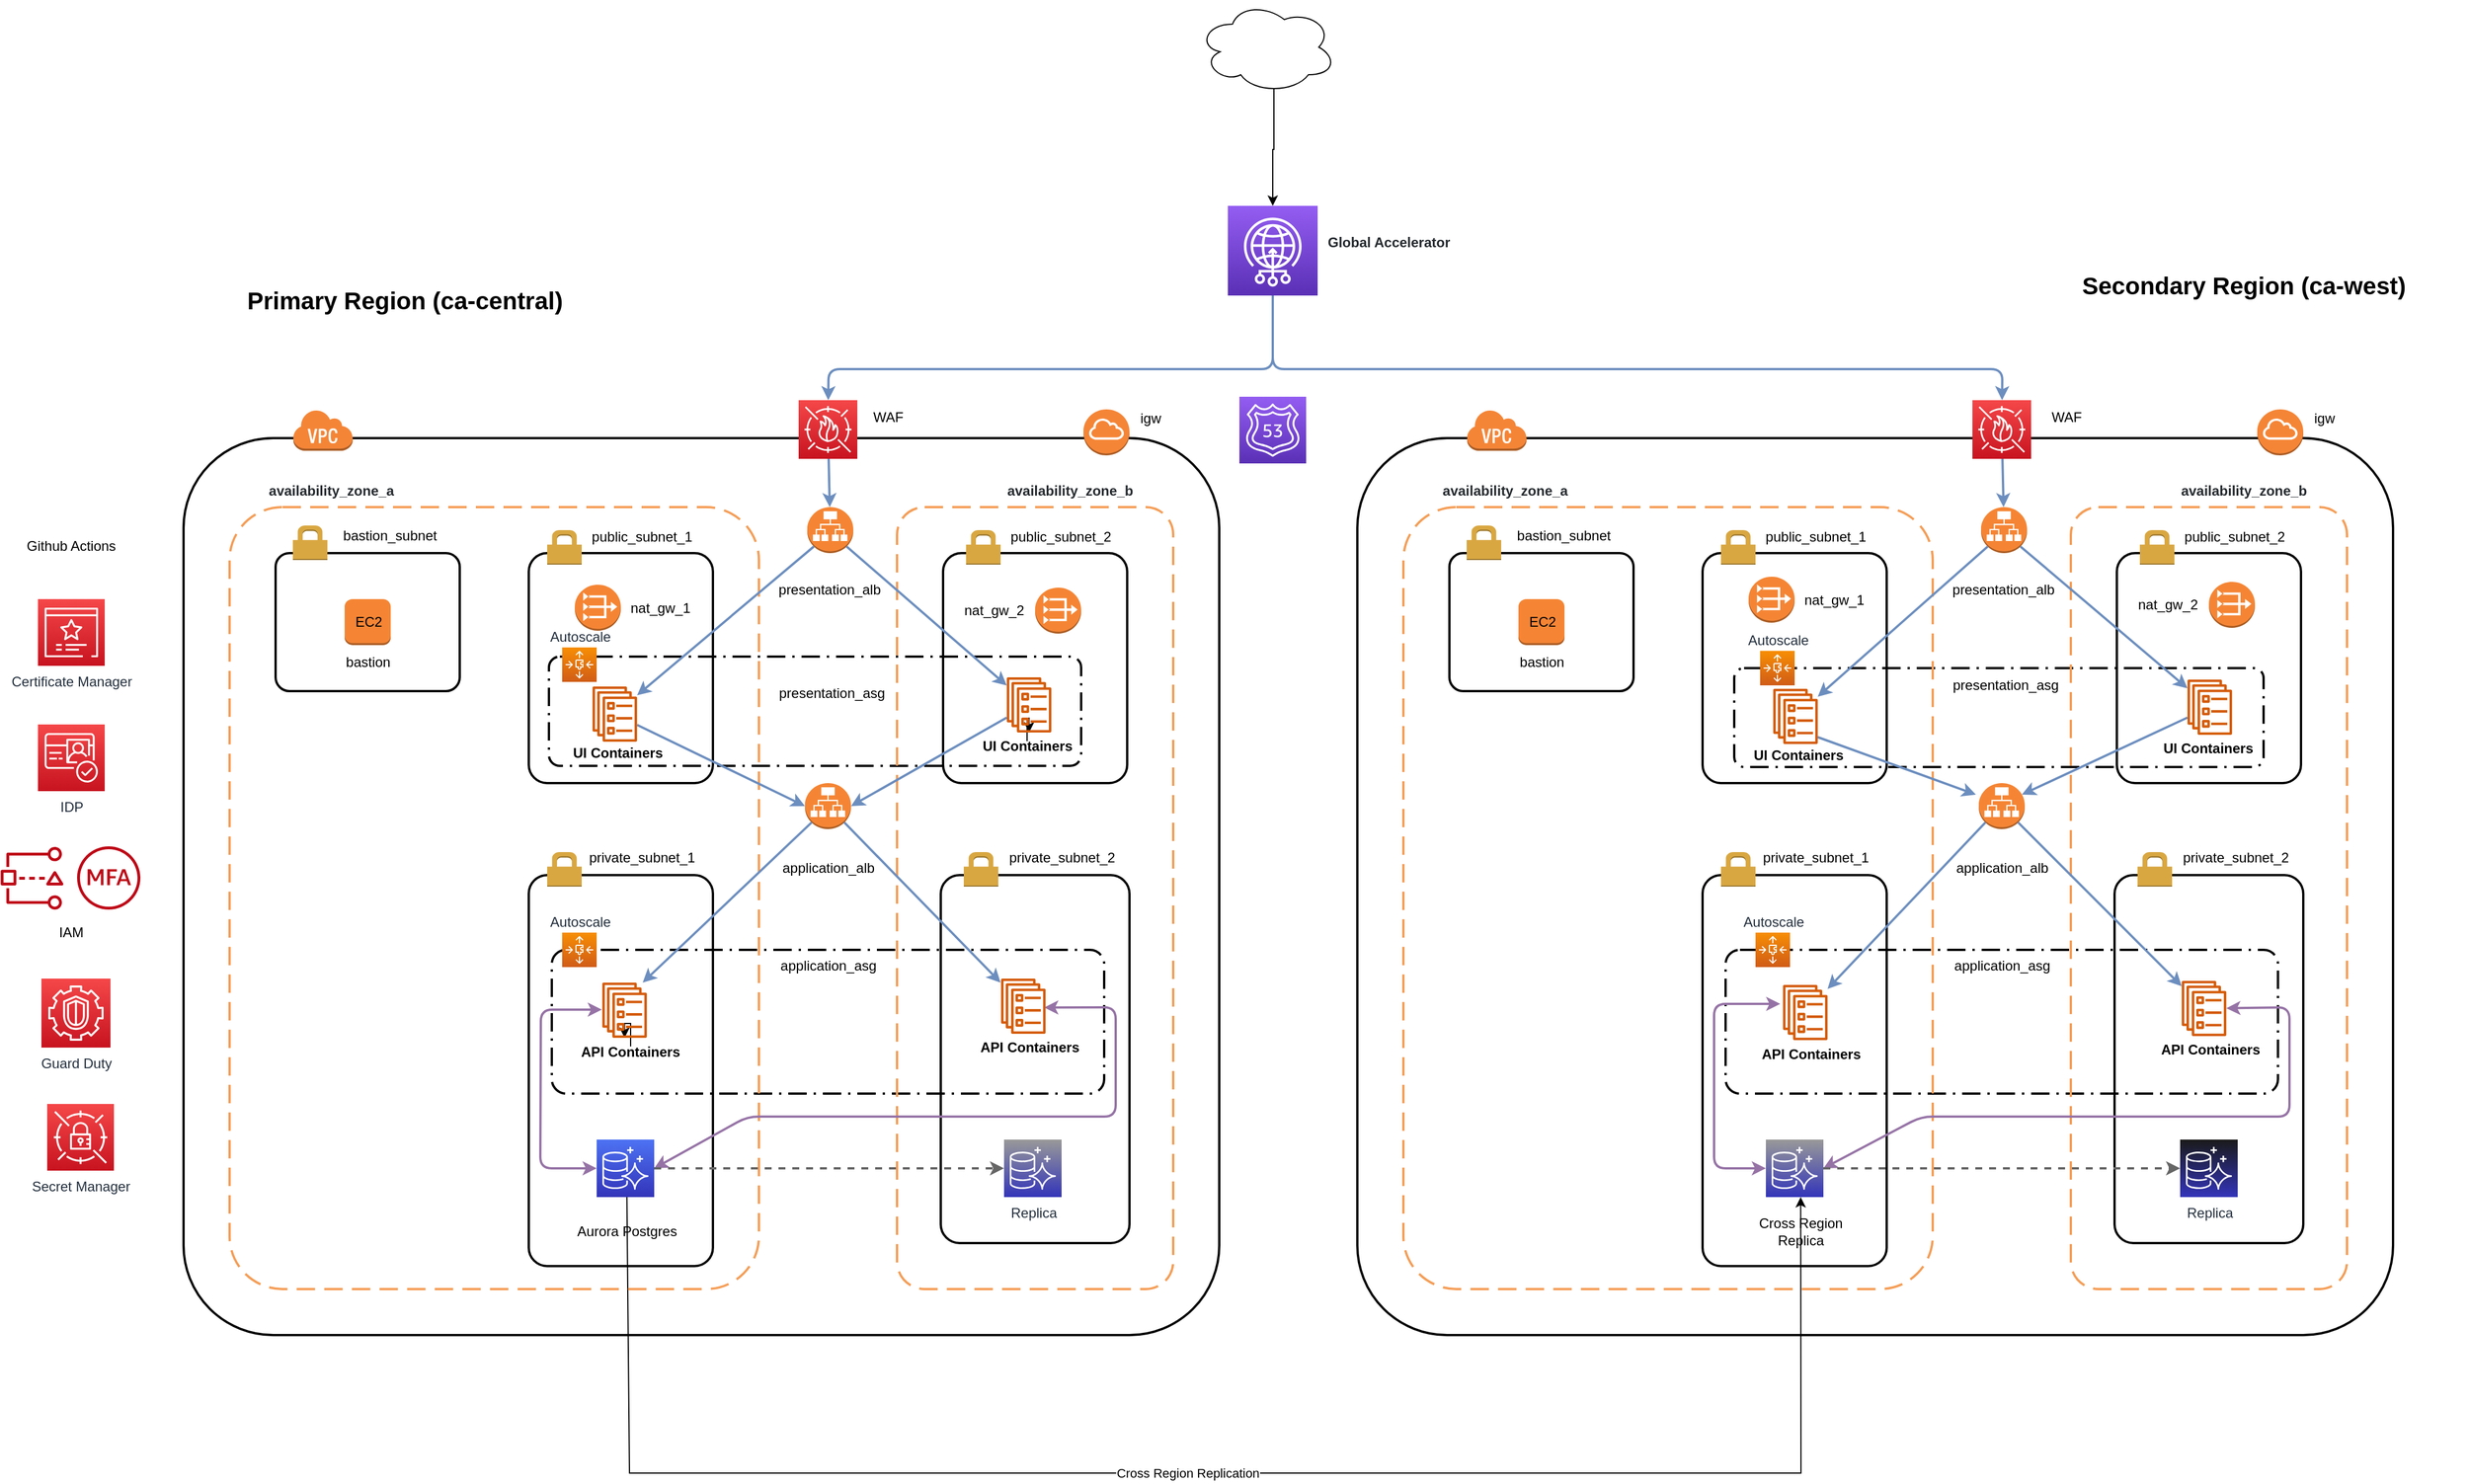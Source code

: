<mxfile version="21.4.0" type="github">
  <diagram name="Page-1" id="gf-BKuZjwV0Vpxad8Ld4">
    <mxGraphModel dx="1290" dy="1491" grid="1" gridSize="10" guides="1" tooltips="1" connect="1" arrows="1" fold="1" page="1" pageScale="1" pageWidth="1169" pageHeight="827" math="0" shadow="0">
      <root>
        <mxCell id="0" />
        <mxCell id="1" parent="0" />
        <mxCell id="UGLuprviDHtJ66Gd5Cty-15" value="" style="rounded=1;arcSize=10;dashed=0;fillColor=default;gradientColor=none;strokeWidth=2;allowArrows=1;" parent="1" vertex="1">
          <mxGeometry x="1970.5" y="720" width="164" height="320" as="geometry" />
        </mxCell>
        <mxCell id="UGLuprviDHtJ66Gd5Cty-1" value="" style="rounded=1;arcSize=10;dashed=0;fillColor=none;gradientColor=none;strokeWidth=2;" parent="1" vertex="1">
          <mxGeometry x="1312.5" y="340" width="900" height="780" as="geometry" />
        </mxCell>
        <mxCell id="UGLuprviDHtJ66Gd5Cty-2" value="" style="rounded=1;arcSize=10;dashed=1;fillColor=none;gradientColor=none;dashPattern=8 3 1 3;strokeWidth=2;" parent="1" vertex="1">
          <mxGeometry x="1632.5" y="785" width="480" height="125" as="geometry" />
        </mxCell>
        <mxCell id="UGLuprviDHtJ66Gd5Cty-61" value="" style="endArrow=classic;html=1;rounded=0;exitX=0.5;exitY=1;exitDx=0;exitDy=0;entryX=0.5;entryY=1;entryDx=0;entryDy=0;entryPerimeter=0;exitPerimeter=0;" parent="1" edge="1">
          <mxGeometry width="50" height="50" relative="1" as="geometry">
            <mxPoint x="677.75" y="1000" as="sourcePoint" />
            <mxPoint x="1697.75" y="1000" as="targetPoint" />
            <Array as="points">
              <mxPoint x="680" y="1240" />
              <mxPoint x="1698" y="1240" />
            </Array>
          </mxGeometry>
        </mxCell>
        <mxCell id="UGLuprviDHtJ66Gd5Cty-63" value="Cross Region Replication" style="edgeLabel;html=1;align=center;verticalAlign=middle;resizable=0;points=[];" parent="UGLuprviDHtJ66Gd5Cty-61" vertex="1" connectable="0">
          <mxGeometry x="-0.032" relative="1" as="geometry">
            <mxPoint as="offset" />
          </mxGeometry>
        </mxCell>
        <mxCell id="ibBu3tWBld4mr-qCmF8P-2" value="" style="rounded=1;arcSize=10;dashed=0;fillColor=none;gradientColor=none;strokeWidth=2;" parent="1" vertex="1">
          <mxGeometry x="292.5" y="340" width="900" height="780" as="geometry" />
        </mxCell>
        <mxCell id="ibBu3tWBld4mr-qCmF8P-3" value="" style="rounded=1;arcSize=10;dashed=1;fillColor=none;gradientColor=none;dashPattern=8 3 1 3;strokeWidth=2;" parent="1" vertex="1">
          <mxGeometry x="612.5" y="785" width="480" height="125" as="geometry" />
        </mxCell>
        <mxCell id="ibBu3tWBld4mr-qCmF8P-4" value="" style="rounded=1;arcSize=10;dashed=1;fillColor=none;gradientColor=none;dashPattern=8 3 1 3;strokeWidth=2;" parent="1" vertex="1">
          <mxGeometry x="610" y="530" width="462.5" height="95" as="geometry" />
        </mxCell>
        <mxCell id="ibBu3tWBld4mr-qCmF8P-5" value="" style="rounded=1;arcSize=10;dashed=1;strokeColor=#F59D56;fillColor=none;gradientColor=none;dashPattern=8 4;strokeWidth=2;" parent="1" vertex="1">
          <mxGeometry x="332.5" y="400" width="460" height="680" as="geometry" />
        </mxCell>
        <mxCell id="ibBu3tWBld4mr-qCmF8P-6" value="" style="rounded=1;arcSize=10;dashed=0;fillColor=none;gradientColor=none;strokeWidth=2;" parent="1" vertex="1">
          <mxGeometry x="592.5" y="440" width="160" height="200" as="geometry" />
        </mxCell>
        <mxCell id="ibBu3tWBld4mr-qCmF8P-7" value="" style="outlineConnect=0;dashed=0;verticalLabelPosition=bottom;verticalAlign=top;align=center;html=1;shape=mxgraph.aws3.internet_gateway;fillColor=#F58536;gradientColor=none;" parent="1" vertex="1">
          <mxGeometry x="1074.5" y="315" width="40" height="40" as="geometry" />
        </mxCell>
        <mxCell id="ibBu3tWBld4mr-qCmF8P-8" value="" style="outlineConnect=0;dashed=0;verticalLabelPosition=bottom;verticalAlign=top;align=center;html=1;shape=mxgraph.aws3.vpc_nat_gateway;fillColor=#F58534;gradientColor=none;" parent="1" vertex="1">
          <mxGeometry x="632.5" y="467.5" width="40" height="40" as="geometry" />
        </mxCell>
        <mxCell id="ibBu3tWBld4mr-qCmF8P-9" value="" style="dashed=0;html=1;shape=mxgraph.aws3.virtual_private_cloud;fillColor=#F58536;gradientColor=none;dashed=0;" parent="1" vertex="1">
          <mxGeometry x="387.5" y="315" width="52" height="36" as="geometry" />
        </mxCell>
        <mxCell id="ibBu3tWBld4mr-qCmF8P-10" value="" style="rounded=1;arcSize=10;dashed=1;strokeColor=#F59D56;fillColor=none;gradientColor=none;dashPattern=8 4;strokeWidth=2;" parent="1" vertex="1">
          <mxGeometry x="912.5" y="400" width="240" height="680" as="geometry" />
        </mxCell>
        <mxCell id="ibBu3tWBld4mr-qCmF8P-11" value="" style="dashed=0;html=1;shape=mxgraph.aws3.permissions;fillColor=#D9A741;gradientColor=none;dashed=0;" parent="1" vertex="1">
          <mxGeometry x="608.5" y="420" width="30" height="30" as="geometry" />
        </mxCell>
        <mxCell id="ibBu3tWBld4mr-qCmF8P-12" value="" style="rounded=1;arcSize=10;dashed=0;fillColor=none;gradientColor=none;strokeWidth=2;" parent="1" vertex="1">
          <mxGeometry x="952.5" y="440" width="160" height="200" as="geometry" />
        </mxCell>
        <mxCell id="ibBu3tWBld4mr-qCmF8P-13" value="" style="dashed=0;html=1;shape=mxgraph.aws3.permissions;fillColor=#D9A741;gradientColor=none;dashed=0;" parent="1" vertex="1">
          <mxGeometry x="972.5" y="420" width="30" height="30" as="geometry" />
        </mxCell>
        <mxCell id="ibBu3tWBld4mr-qCmF8P-14" value="" style="rounded=1;arcSize=10;dashed=0;fillColor=none;gradientColor=none;strokeWidth=2;" parent="1" vertex="1">
          <mxGeometry x="592.5" y="720" width="160" height="340" as="geometry" />
        </mxCell>
        <mxCell id="ibBu3tWBld4mr-qCmF8P-15" value="" style="dashed=0;html=1;shape=mxgraph.aws3.permissions;fillColor=#D9A741;gradientColor=none;dashed=0;" parent="1" vertex="1">
          <mxGeometry x="608.5" y="700" width="30" height="30" as="geometry" />
        </mxCell>
        <mxCell id="ibBu3tWBld4mr-qCmF8P-16" value="" style="rounded=1;arcSize=10;dashed=0;fillColor=none;gradientColor=none;strokeWidth=2;" parent="1" vertex="1">
          <mxGeometry x="950.5" y="720" width="164" height="320" as="geometry" />
        </mxCell>
        <mxCell id="ibBu3tWBld4mr-qCmF8P-17" value="" style="dashed=0;html=1;shape=mxgraph.aws3.permissions;fillColor=#D9A741;gradientColor=none;dashed=0;" parent="1" vertex="1">
          <mxGeometry x="970.5" y="700" width="30" height="30" as="geometry" />
        </mxCell>
        <mxCell id="ibBu3tWBld4mr-qCmF8P-18" value="" style="outlineConnect=0;dashed=0;verticalLabelPosition=bottom;verticalAlign=top;align=center;html=1;shape=mxgraph.aws3.vpc_nat_gateway;fillColor=#F58534;gradientColor=none;" parent="1" vertex="1">
          <mxGeometry x="1032.5" y="470" width="40" height="40" as="geometry" />
        </mxCell>
        <mxCell id="ibBu3tWBld4mr-qCmF8P-21" value="" style="outlineConnect=0;dashed=0;verticalLabelPosition=bottom;verticalAlign=top;align=center;html=1;shape=mxgraph.aws3.application_load_balancer;fillColor=#F58534;gradientColor=none;" parent="1" vertex="1">
          <mxGeometry x="834.5" y="400" width="40" height="40" as="geometry" />
        </mxCell>
        <mxCell id="ibBu3tWBld4mr-qCmF8P-22" value="" style="outlineConnect=0;dashed=0;verticalLabelPosition=bottom;verticalAlign=top;align=center;html=1;shape=mxgraph.aws3.application_load_balancer;fillColor=#F58534;gradientColor=none;" parent="1" vertex="1">
          <mxGeometry x="832.5" y="640" width="40" height="40" as="geometry" />
        </mxCell>
        <mxCell id="ibBu3tWBld4mr-qCmF8P-23" value="" style="endArrow=classic;html=1;exitX=0.145;exitY=0.855;exitDx=0;exitDy=0;exitPerimeter=0;strokeWidth=2;fillColor=#dae8fc;strokeColor=#6c8ebf;" parent="1" source="ibBu3tWBld4mr-qCmF8P-21" edge="1" target="CmySC4CDVAbdQlzhq19Z-24">
          <mxGeometry width="50" height="50" relative="1" as="geometry">
            <mxPoint x="832.5" y="500" as="sourcePoint" />
            <mxPoint x="696.5" y="561" as="targetPoint" />
          </mxGeometry>
        </mxCell>
        <mxCell id="ibBu3tWBld4mr-qCmF8P-24" value="" style="endArrow=classic;html=1;exitX=0.855;exitY=0.855;exitDx=0;exitDy=0;exitPerimeter=0;strokeWidth=2;fillColor=#dae8fc;strokeColor=#6c8ebf;" parent="1" source="ibBu3tWBld4mr-qCmF8P-21" edge="1" target="CmySC4CDVAbdQlzhq19Z-26">
          <mxGeometry width="50" height="50" relative="1" as="geometry">
            <mxPoint x="822.5" y="530" as="sourcePoint" />
            <mxPoint x="1012.5" y="560" as="targetPoint" />
          </mxGeometry>
        </mxCell>
        <mxCell id="ibBu3tWBld4mr-qCmF8P-25" value="" style="endArrow=classic;html=1;exitX=0.145;exitY=0.855;exitDx=0;exitDy=0;exitPerimeter=0;entryX=1;entryY=0;entryDx=0;entryDy=0;strokeWidth=2;fillColor=#dae8fc;strokeColor=#6c8ebf;entryPerimeter=0;" parent="1" source="ibBu3tWBld4mr-qCmF8P-22" edge="1">
          <mxGeometry width="50" height="50" relative="1" as="geometry">
            <mxPoint x="522.5" y="1110" as="sourcePoint" />
            <mxPoint x="691.5" y="813.5" as="targetPoint" />
          </mxGeometry>
        </mxCell>
        <mxCell id="ibBu3tWBld4mr-qCmF8P-26" value="" style="endArrow=classic;html=1;exitX=0.855;exitY=0.855;exitDx=0;exitDy=0;exitPerimeter=0;entryX=0;entryY=0;entryDx=0;entryDy=0;entryPerimeter=0;strokeWidth=2;fillColor=#dae8fc;strokeColor=#6c8ebf;" parent="1" source="ibBu3tWBld4mr-qCmF8P-22" edge="1">
          <mxGeometry width="50" height="50" relative="1" as="geometry">
            <mxPoint x="822.5" y="760" as="sourcePoint" />
            <mxPoint x="1002.5" y="813.5" as="targetPoint" />
          </mxGeometry>
        </mxCell>
        <mxCell id="ibBu3tWBld4mr-qCmF8P-27" value="" style="endArrow=classic;html=1;strokeWidth=2;fillColor=#dae8fc;strokeColor=#6c8ebf;" parent="1" source="NAflZjk8BzPBNZpsXSza-2" target="ibBu3tWBld4mr-qCmF8P-21" edge="1">
          <mxGeometry width="50" height="50" relative="1" as="geometry">
            <mxPoint x="854.5" y="310" as="sourcePoint" />
            <mxPoint x="572.5" y="1060" as="targetPoint" />
          </mxGeometry>
        </mxCell>
        <mxCell id="A2ULi18Q9b9GqN2XgIJL-15" style="edgeStyle=orthogonalEdgeStyle;rounded=0;orthogonalLoop=1;jettySize=auto;html=1;exitX=0.55;exitY=0.95;exitDx=0;exitDy=0;exitPerimeter=0;entryX=0.5;entryY=0;entryDx=0;entryDy=0;entryPerimeter=0;" parent="1" source="ibBu3tWBld4mr-qCmF8P-28" target="A2ULi18Q9b9GqN2XgIJL-12" edge="1">
          <mxGeometry relative="1" as="geometry" />
        </mxCell>
        <mxCell id="ibBu3tWBld4mr-qCmF8P-28" value="" style="ellipse;shape=cloud;whiteSpace=wrap;html=1;" parent="1" vertex="1">
          <mxGeometry x="1174" y="-40" width="120" height="80" as="geometry" />
        </mxCell>
        <mxCell id="ibBu3tWBld4mr-qCmF8P-29" value="" style="endArrow=classic;html=1;strokeWidth=2;entryX=0;entryY=0.5;entryDx=0;entryDy=0;entryPerimeter=0;fillColor=#dae8fc;strokeColor=#6c8ebf;" parent="1" target="ibBu3tWBld4mr-qCmF8P-22" edge="1" source="CmySC4CDVAbdQlzhq19Z-24">
          <mxGeometry width="50" height="50" relative="1" as="geometry">
            <mxPoint x="692.5" y="600" as="sourcePoint" />
            <mxPoint x="692.5" y="650" as="targetPoint" />
          </mxGeometry>
        </mxCell>
        <mxCell id="ibBu3tWBld4mr-qCmF8P-30" value="" style="endArrow=classic;html=1;strokeWidth=2;entryX=1;entryY=0.5;entryDx=0;entryDy=0;entryPerimeter=0;fillColor=#dae8fc;strokeColor=#6c8ebf;" parent="1" target="ibBu3tWBld4mr-qCmF8P-22" edge="1" source="CmySC4CDVAbdQlzhq19Z-26">
          <mxGeometry width="50" height="50" relative="1" as="geometry">
            <mxPoint x="1012.5" y="600" as="sourcePoint" />
            <mxPoint x="1002.5" y="650" as="targetPoint" />
          </mxGeometry>
        </mxCell>
        <mxCell id="ibBu3tWBld4mr-qCmF8P-31" value="" style="endArrow=classic;startArrow=classic;html=1;strokeWidth=2;fillColor=#e1d5e7;strokeColor=#9673a6;entryX=-0.01;entryY=0.49;entryDx=0;entryDy=0;entryPerimeter=0;exitX=0;exitY=0.5;exitDx=0;exitDy=0;exitPerimeter=0;" parent="1" source="A2ULi18Q9b9GqN2XgIJL-1" target="CmySC4CDVAbdQlzhq19Z-18" edge="1">
          <mxGeometry width="50" height="50" relative="1" as="geometry">
            <mxPoint x="656" y="975.249" as="sourcePoint" />
            <mxPoint x="653.5" y="831.5" as="targetPoint" />
            <Array as="points">
              <mxPoint x="602.5" y="975" />
              <mxPoint x="603" y="837" />
            </Array>
          </mxGeometry>
        </mxCell>
        <mxCell id="ibBu3tWBld4mr-qCmF8P-32" value="" style="endArrow=classic;startArrow=classic;html=1;strokeWidth=2;fillColor=#e1d5e7;strokeColor=#9673a6;exitX=1;exitY=0.5;exitDx=0;exitDy=0;exitPerimeter=0;entryX=0.997;entryY=0.601;entryDx=0;entryDy=0;entryPerimeter=0;" parent="1" edge="1" source="A2ULi18Q9b9GqN2XgIJL-1">
          <mxGeometry width="50" height="50" relative="1" as="geometry">
            <mxPoint x="728.5" y="960.22" as="sourcePoint" />
            <mxPoint x="1040.386" y="835.136" as="targetPoint" />
            <Array as="points">
              <mxPoint x="782.5" y="930" />
              <mxPoint x="1102.5" y="930" />
              <mxPoint x="1102.5" y="835" />
            </Array>
          </mxGeometry>
        </mxCell>
        <mxCell id="ibBu3tWBld4mr-qCmF8P-33" value="" style="endArrow=classic;startArrow=none;html=1;strokeWidth=2;dashed=1;fillColor=#f5f5f5;strokeColor=#666666;entryX=0;entryY=0.5;entryDx=0;entryDy=0;entryPerimeter=0;endFill=1;startFill=0;exitX=1;exitY=0.5;exitDx=0;exitDy=0;exitPerimeter=0;" parent="1" source="A2ULi18Q9b9GqN2XgIJL-1" target="A2ULi18Q9b9GqN2XgIJL-3" edge="1">
          <mxGeometry width="50" height="50" relative="1" as="geometry">
            <mxPoint x="699.5" y="975.35" as="sourcePoint" />
            <mxPoint x="999" y="975.35" as="targetPoint" />
          </mxGeometry>
        </mxCell>
        <mxCell id="ibBu3tWBld4mr-qCmF8P-34" value="public_subnet_1" style="text;html=1;strokeColor=none;fillColor=none;align=center;verticalAlign=middle;whiteSpace=wrap;rounded=0;" parent="1" vertex="1">
          <mxGeometry x="670.5" y="416" width="40" height="20" as="geometry" />
        </mxCell>
        <mxCell id="ibBu3tWBld4mr-qCmF8P-35" value="public_subnet_2" style="text;html=1;strokeColor=none;fillColor=none;align=center;verticalAlign=middle;whiteSpace=wrap;rounded=0;" parent="1" vertex="1">
          <mxGeometry x="1034.5" y="416" width="40" height="20" as="geometry" />
        </mxCell>
        <mxCell id="ibBu3tWBld4mr-qCmF8P-36" value="private_subnet_1" style="text;html=1;strokeColor=none;fillColor=none;align=center;verticalAlign=middle;whiteSpace=wrap;rounded=0;" parent="1" vertex="1">
          <mxGeometry x="670.5" y="695" width="40" height="20" as="geometry" />
        </mxCell>
        <mxCell id="ibBu3tWBld4mr-qCmF8P-37" value="private_subnet_2" style="text;html=1;strokeColor=none;fillColor=none;align=center;verticalAlign=middle;whiteSpace=wrap;rounded=0;" parent="1" vertex="1">
          <mxGeometry x="1035.5" y="695" width="40" height="20" as="geometry" />
        </mxCell>
        <mxCell id="ibBu3tWBld4mr-qCmF8P-38" value="" style="rounded=1;arcSize=10;dashed=0;fillColor=none;gradientColor=none;strokeWidth=2;" parent="1" vertex="1">
          <mxGeometry x="372.5" y="440" width="160" height="120" as="geometry" />
        </mxCell>
        <mxCell id="ibBu3tWBld4mr-qCmF8P-39" value="" style="dashed=0;html=1;shape=mxgraph.aws3.permissions;fillColor=#D9A741;gradientColor=none;dashed=0;" parent="1" vertex="1">
          <mxGeometry x="387.5" y="416" width="30" height="30" as="geometry" />
        </mxCell>
        <mxCell id="ibBu3tWBld4mr-qCmF8P-40" value="bastion_subnet" style="text;html=1;strokeColor=none;fillColor=none;align=center;verticalAlign=middle;whiteSpace=wrap;rounded=0;" parent="1" vertex="1">
          <mxGeometry x="451.5" y="415" width="40" height="20" as="geometry" />
        </mxCell>
        <mxCell id="ibBu3tWBld4mr-qCmF8P-41" value="EC2" style="outlineConnect=0;dashed=0;verticalLabelPosition=middle;verticalAlign=middle;align=center;html=1;shape=mxgraph.aws3.instance;fillColor=#F58534;gradientColor=none;labelPosition=center;" parent="1" vertex="1">
          <mxGeometry x="432.5" y="480" width="40" height="40" as="geometry" />
        </mxCell>
        <mxCell id="ibBu3tWBld4mr-qCmF8P-42" value="igw" style="text;html=1;strokeColor=none;fillColor=none;align=center;verticalAlign=middle;whiteSpace=wrap;rounded=0;" parent="1" vertex="1">
          <mxGeometry x="1112.5" y="313" width="40" height="20" as="geometry" />
        </mxCell>
        <mxCell id="ibBu3tWBld4mr-qCmF8P-43" value="nat_gw_1" style="text;html=1;strokeColor=none;fillColor=none;align=center;verticalAlign=middle;whiteSpace=wrap;rounded=0;" parent="1" vertex="1">
          <mxGeometry x="686.5" y="477.5" width="40" height="20" as="geometry" />
        </mxCell>
        <mxCell id="ibBu3tWBld4mr-qCmF8P-44" value="nat_gw_2" style="text;html=1;strokeColor=none;fillColor=none;align=center;verticalAlign=middle;whiteSpace=wrap;rounded=0;" parent="1" vertex="1">
          <mxGeometry x="976.5" y="480" width="40" height="20" as="geometry" />
        </mxCell>
        <mxCell id="ibBu3tWBld4mr-qCmF8P-45" value="presentation_asg" style="text;html=1;strokeColor=none;fillColor=none;align=center;verticalAlign=middle;whiteSpace=wrap;rounded=0;" parent="1" vertex="1">
          <mxGeometry x="835.5" y="552" width="40" height="20" as="geometry" />
        </mxCell>
        <mxCell id="ibBu3tWBld4mr-qCmF8P-46" value="application_asg" style="text;html=1;strokeColor=none;fillColor=none;align=center;verticalAlign=middle;whiteSpace=wrap;rounded=0;" parent="1" vertex="1">
          <mxGeometry x="832.5" y="789" width="40" height="20" as="geometry" />
        </mxCell>
        <mxCell id="ibBu3tWBld4mr-qCmF8P-47" value="presentation_alb" style="text;html=1;strokeColor=none;fillColor=none;align=center;verticalAlign=middle;whiteSpace=wrap;rounded=0;" parent="1" vertex="1">
          <mxGeometry x="833.5" y="462" width="40" height="20" as="geometry" />
        </mxCell>
        <mxCell id="ibBu3tWBld4mr-qCmF8P-48" value="application_alb" style="text;html=1;" parent="1" vertex="1">
          <mxGeometry x="810.5" y="700" width="110" height="30" as="geometry" />
        </mxCell>
        <mxCell id="ibBu3tWBld4mr-qCmF8P-49" value="&lt;span style=&quot;color: rgb(36 , 41 , 46) ; font-family: , &amp;quot;consolas&amp;quot; , &amp;quot;liberation mono&amp;quot; , &amp;quot;menlo&amp;quot; , monospace ; white-space: pre ; background-color: rgb(255 , 255 , 255)&quot;&gt;&lt;b&gt;availability_zone_a&lt;/b&gt;&lt;/span&gt;" style="text;html=1;strokeColor=none;fillColor=none;align=center;verticalAlign=middle;whiteSpace=wrap;rounded=0;" parent="1" vertex="1">
          <mxGeometry x="400.5" y="376" width="40" height="20" as="geometry" />
        </mxCell>
        <mxCell id="ibBu3tWBld4mr-qCmF8P-50" value="&lt;span style=&quot;color: rgb(36 , 41 , 46) ; font-family: , &amp;quot;consolas&amp;quot; , &amp;quot;liberation mono&amp;quot; , &amp;quot;menlo&amp;quot; , monospace ; white-space: pre ; background-color: rgb(255 , 255 , 255)&quot;&gt;&lt;b&gt;availability_zone_b&lt;/b&gt;&lt;/span&gt;" style="text;html=1;strokeColor=none;fillColor=none;align=center;verticalAlign=middle;whiteSpace=wrap;rounded=0;" parent="1" vertex="1">
          <mxGeometry x="1042.5" y="376" width="40" height="20" as="geometry" />
        </mxCell>
        <mxCell id="ibBu3tWBld4mr-qCmF8P-51" value="Aurora Postgres" style="text;html=1;strokeColor=none;fillColor=none;align=center;verticalAlign=middle;whiteSpace=wrap;rounded=0;" parent="1" vertex="1">
          <mxGeometry x="632.75" y="1020" width="90" height="20" as="geometry" />
        </mxCell>
        <mxCell id="CmySC4CDVAbdQlzhq19Z-20" value="" style="edgeStyle=orthogonalEdgeStyle;rounded=0;orthogonalLoop=1;jettySize=auto;html=1;" edge="1" parent="1" source="ibBu3tWBld4mr-qCmF8P-55" target="CmySC4CDVAbdQlzhq19Z-18">
          <mxGeometry relative="1" as="geometry" />
        </mxCell>
        <mxCell id="ibBu3tWBld4mr-qCmF8P-55" value="&lt;b&gt;API Containers&lt;/b&gt;" style="text;html=1;strokeColor=none;fillColor=none;align=center;verticalAlign=middle;whiteSpace=wrap;rounded=0;" parent="1" vertex="1">
          <mxGeometry x="636" y="869" width="90" height="9" as="geometry" />
        </mxCell>
        <mxCell id="ibBu3tWBld4mr-qCmF8P-59" value="Primary Region (ca-central)" style="text;html=1;strokeColor=none;fillColor=none;align=center;verticalAlign=middle;whiteSpace=wrap;rounded=0;fontStyle=1;fontSize=21;" parent="1" vertex="1">
          <mxGeometry x="290" y="210" width="390" height="20" as="geometry" />
        </mxCell>
        <mxCell id="ibBu3tWBld4mr-qCmF8P-65" value="bastion" style="text;html=1;strokeColor=none;fillColor=none;align=center;verticalAlign=middle;whiteSpace=wrap;rounded=0;fontSize=12;" parent="1" vertex="1">
          <mxGeometry x="432.5" y="525" width="40" height="20" as="geometry" />
        </mxCell>
        <mxCell id="ibBu3tWBld4mr-qCmF8P-79" value="" style="sketch=0;points=[[0,0,0],[0.25,0,0],[0.5,0,0],[0.75,0,0],[1,0,0],[0,1,0],[0.25,1,0],[0.5,1,0],[0.75,1,0],[1,1,0],[0,0.25,0],[0,0.5,0],[0,0.75,0],[1,0.25,0],[1,0.5,0],[1,0.75,0]];outlineConnect=0;fontColor=#232F3E;gradientColor=#945DF2;gradientDirection=north;fillColor=#5A30B5;strokeColor=#ffffff;dashed=0;verticalLabelPosition=bottom;verticalAlign=top;align=center;html=1;fontSize=12;fontStyle=0;aspect=fixed;shape=mxgraph.aws4.resourceIcon;resIcon=mxgraph.aws4.route_53;" parent="1" vertex="1">
          <mxGeometry x="1210" y="304" width="58" height="58" as="geometry" />
        </mxCell>
        <mxCell id="ibBu3tWBld4mr-qCmF8P-80" value="Certificate Manager" style="sketch=0;points=[[0,0,0],[0.25,0,0],[0.5,0,0],[0.75,0,0],[1,0,0],[0,1,0],[0.25,1,0],[0.5,1,0],[0.75,1,0],[1,1,0],[0,0.25,0],[0,0.5,0],[0,0.75,0],[1,0.25,0],[1,0.5,0],[1,0.75,0]];outlineConnect=0;fontColor=#232F3E;gradientColor=#F54749;gradientDirection=north;fillColor=#C7131F;strokeColor=#ffffff;dashed=0;verticalLabelPosition=bottom;verticalAlign=top;align=center;html=1;fontSize=12;fontStyle=0;aspect=fixed;shape=mxgraph.aws4.resourceIcon;resIcon=mxgraph.aws4.certificate_manager_3;" parent="1" vertex="1">
          <mxGeometry x="166" y="480" width="58" height="58" as="geometry" />
        </mxCell>
        <mxCell id="ibBu3tWBld4mr-qCmF8P-81" value="IDP" style="sketch=0;points=[[0,0,0],[0.25,0,0],[0.5,0,0],[0.75,0,0],[1,0,0],[0,1,0],[0.25,1,0],[0.5,1,0],[0.75,1,0],[1,1,0],[0,0.25,0],[0,0.5,0],[0,0.75,0],[1,0.25,0],[1,0.5,0],[1,0.75,0]];outlineConnect=0;fontColor=#232F3E;gradientColor=#F54749;gradientDirection=north;fillColor=#C7131F;strokeColor=#ffffff;dashed=0;verticalLabelPosition=bottom;verticalAlign=top;align=center;html=1;fontSize=12;fontStyle=0;aspect=fixed;shape=mxgraph.aws4.resourceIcon;resIcon=mxgraph.aws4.cognito;" parent="1" vertex="1">
          <mxGeometry x="166" y="589" width="58" height="58" as="geometry" />
        </mxCell>
        <mxCell id="NAflZjk8BzPBNZpsXSza-3" value="" style="endArrow=classic;html=1;strokeWidth=2;fillColor=#dae8fc;strokeColor=#6c8ebf;exitX=0.5;exitY=1;exitDx=0;exitDy=0;exitPerimeter=0;" parent="1" source="A2ULi18Q9b9GqN2XgIJL-12" target="NAflZjk8BzPBNZpsXSza-2" edge="1">
          <mxGeometry width="50" height="50" relative="1" as="geometry">
            <mxPoint x="854.5" y="310" as="sourcePoint" />
            <mxPoint x="855" y="400" as="targetPoint" />
            <Array as="points">
              <mxPoint x="1239" y="280" />
              <mxPoint x="853" y="280" />
            </Array>
          </mxGeometry>
        </mxCell>
        <mxCell id="NAflZjk8BzPBNZpsXSza-2" value="" style="sketch=0;points=[[0,0,0],[0.25,0,0],[0.5,0,0],[0.75,0,0],[1,0,0],[0,1,0],[0.25,1,0],[0.5,1,0],[0.75,1,0],[1,1,0],[0,0.25,0],[0,0.5,0],[0,0.75,0],[1,0.25,0],[1,0.5,0],[1,0.75,0]];outlineConnect=0;fontColor=#232F3E;gradientColor=#F54749;gradientDirection=north;fillColor=#C7131F;strokeColor=#ffffff;dashed=0;verticalLabelPosition=bottom;verticalAlign=top;align=center;html=1;fontSize=12;fontStyle=0;aspect=fixed;shape=mxgraph.aws4.resourceIcon;resIcon=mxgraph.aws4.waf;" parent="1" vertex="1">
          <mxGeometry x="827" y="307" width="51" height="51" as="geometry" />
        </mxCell>
        <mxCell id="NAflZjk8BzPBNZpsXSza-5" value="Github Actions" style="shape=image;verticalLabelPosition=bottom;labelBackgroundColor=default;verticalAlign=top;aspect=fixed;imageAspect=0;image=https://seeklogo.com/images/G/github-actions-logo-031704BDC6-seeklogo.com.png;" parent="1" vertex="1">
          <mxGeometry x="170" y="370" width="50" height="50" as="geometry" />
        </mxCell>
        <mxCell id="UGLuprviDHtJ66Gd5Cty-3" value="" style="rounded=1;arcSize=10;dashed=1;fillColor=none;gradientColor=none;dashPattern=8 3 1 3;strokeWidth=2;pointerEvents=1;" parent="1" vertex="1">
          <mxGeometry x="1640" y="540" width="460" height="86" as="geometry" />
        </mxCell>
        <mxCell id="UGLuprviDHtJ66Gd5Cty-4" value="" style="rounded=1;arcSize=10;dashed=1;strokeColor=#F59D56;fillColor=none;gradientColor=none;dashPattern=8 4;strokeWidth=2;" parent="1" vertex="1">
          <mxGeometry x="1352.5" y="400" width="460" height="680" as="geometry" />
        </mxCell>
        <mxCell id="UGLuprviDHtJ66Gd5Cty-5" value="" style="rounded=1;arcSize=10;dashed=0;fillColor=none;gradientColor=none;strokeWidth=2;" parent="1" vertex="1">
          <mxGeometry x="1612.5" y="440" width="160" height="200" as="geometry" />
        </mxCell>
        <mxCell id="UGLuprviDHtJ66Gd5Cty-6" value="" style="outlineConnect=0;dashed=0;verticalLabelPosition=bottom;verticalAlign=top;align=center;html=1;shape=mxgraph.aws3.internet_gateway;fillColor=#F58536;gradientColor=none;" parent="1" vertex="1">
          <mxGeometry x="2094.5" y="315" width="40" height="40" as="geometry" />
        </mxCell>
        <mxCell id="UGLuprviDHtJ66Gd5Cty-7" value="" style="outlineConnect=0;dashed=0;verticalLabelPosition=bottom;verticalAlign=top;align=center;html=1;shape=mxgraph.aws3.vpc_nat_gateway;fillColor=#F58534;gradientColor=none;" parent="1" vertex="1">
          <mxGeometry x="1652.5" y="460.5" width="40" height="40" as="geometry" />
        </mxCell>
        <mxCell id="UGLuprviDHtJ66Gd5Cty-8" value="" style="dashed=0;html=1;shape=mxgraph.aws3.virtual_private_cloud;fillColor=#F58536;gradientColor=none;dashed=0;" parent="1" vertex="1">
          <mxGeometry x="1407.5" y="315" width="52" height="36" as="geometry" />
        </mxCell>
        <mxCell id="UGLuprviDHtJ66Gd5Cty-9" value="" style="rounded=1;arcSize=10;dashed=1;strokeColor=#F59D56;fillColor=none;gradientColor=none;dashPattern=8 4;strokeWidth=2;" parent="1" vertex="1">
          <mxGeometry x="1932.5" y="400" width="240" height="680" as="geometry" />
        </mxCell>
        <mxCell id="UGLuprviDHtJ66Gd5Cty-10" value="" style="dashed=0;html=1;shape=mxgraph.aws3.permissions;fillColor=#D9A741;gradientColor=none;dashed=0;" parent="1" vertex="1">
          <mxGeometry x="1628.5" y="420" width="30" height="30" as="geometry" />
        </mxCell>
        <mxCell id="UGLuprviDHtJ66Gd5Cty-11" value="" style="rounded=1;arcSize=10;dashed=0;fillColor=none;gradientColor=none;strokeWidth=2;" parent="1" vertex="1">
          <mxGeometry x="1972.5" y="440" width="160" height="200" as="geometry" />
        </mxCell>
        <mxCell id="UGLuprviDHtJ66Gd5Cty-12" value="" style="dashed=0;html=1;shape=mxgraph.aws3.permissions;fillColor=#D9A741;gradientColor=none;dashed=0;" parent="1" vertex="1">
          <mxGeometry x="1992.5" y="420" width="30" height="30" as="geometry" />
        </mxCell>
        <mxCell id="UGLuprviDHtJ66Gd5Cty-13" value="" style="rounded=1;arcSize=10;dashed=0;fillColor=none;gradientColor=none;strokeWidth=2;" parent="1" vertex="1">
          <mxGeometry x="1612.5" y="720" width="160" height="340" as="geometry" />
        </mxCell>
        <mxCell id="UGLuprviDHtJ66Gd5Cty-14" value="" style="dashed=0;html=1;shape=mxgraph.aws3.permissions;fillColor=#D9A741;gradientColor=none;dashed=0;" parent="1" vertex="1">
          <mxGeometry x="1628.5" y="700" width="30" height="30" as="geometry" />
        </mxCell>
        <mxCell id="UGLuprviDHtJ66Gd5Cty-16" value="" style="dashed=0;html=1;shape=mxgraph.aws3.permissions;fillColor=#D9A741;gradientColor=none;dashed=0;" parent="1" vertex="1">
          <mxGeometry x="1990.5" y="700" width="30" height="30" as="geometry" />
        </mxCell>
        <mxCell id="UGLuprviDHtJ66Gd5Cty-17" value="" style="outlineConnect=0;dashed=0;verticalLabelPosition=bottom;verticalAlign=top;align=center;html=1;shape=mxgraph.aws3.vpc_nat_gateway;fillColor=#F58534;gradientColor=none;" parent="1" vertex="1">
          <mxGeometry x="2052.5" y="465" width="40" height="40" as="geometry" />
        </mxCell>
        <mxCell id="UGLuprviDHtJ66Gd5Cty-18" value="" style="outlineConnect=0;dashed=0;verticalLabelPosition=bottom;verticalAlign=top;align=center;html=1;shape=mxgraph.aws3.application_load_balancer;fillColor=#F58534;gradientColor=none;" parent="1" vertex="1">
          <mxGeometry x="1854.5" y="400" width="40" height="40" as="geometry" />
        </mxCell>
        <mxCell id="UGLuprviDHtJ66Gd5Cty-19" value="" style="outlineConnect=0;dashed=0;verticalLabelPosition=bottom;verticalAlign=top;align=center;html=1;shape=mxgraph.aws3.application_load_balancer;fillColor=#F58534;gradientColor=none;" parent="1" vertex="1">
          <mxGeometry x="1852.5" y="640" width="40" height="40" as="geometry" />
        </mxCell>
        <mxCell id="UGLuprviDHtJ66Gd5Cty-20" value="" style="endArrow=classic;html=1;exitX=0.145;exitY=0.855;exitDx=0;exitDy=0;exitPerimeter=0;strokeWidth=2;fillColor=#dae8fc;strokeColor=#6c8ebf;" parent="1" source="UGLuprviDHtJ66Gd5Cty-18" edge="1" target="CmySC4CDVAbdQlzhq19Z-44">
          <mxGeometry width="50" height="50" relative="1" as="geometry">
            <mxPoint x="1852.5" y="500" as="sourcePoint" />
            <mxPoint x="1712.5" y="560" as="targetPoint" />
          </mxGeometry>
        </mxCell>
        <mxCell id="UGLuprviDHtJ66Gd5Cty-21" value="" style="endArrow=classic;html=1;exitX=0.855;exitY=0.855;exitDx=0;exitDy=0;exitPerimeter=0;strokeWidth=2;fillColor=#dae8fc;strokeColor=#6c8ebf;" parent="1" source="UGLuprviDHtJ66Gd5Cty-18" edge="1" target="CmySC4CDVAbdQlzhq19Z-46">
          <mxGeometry width="50" height="50" relative="1" as="geometry">
            <mxPoint x="1842.5" y="530" as="sourcePoint" />
            <mxPoint x="2032.5" y="560" as="targetPoint" />
          </mxGeometry>
        </mxCell>
        <mxCell id="UGLuprviDHtJ66Gd5Cty-22" value="" style="endArrow=classic;html=1;exitX=0.145;exitY=0.855;exitDx=0;exitDy=0;exitPerimeter=0;strokeWidth=2;fillColor=#dae8fc;strokeColor=#6c8ebf;" parent="1" source="UGLuprviDHtJ66Gd5Cty-19" target="CmySC4CDVAbdQlzhq19Z-40" edge="1">
          <mxGeometry width="50" height="50" relative="1" as="geometry">
            <mxPoint x="1542.5" y="1110" as="sourcePoint" />
            <mxPoint x="1711.5" y="813.5" as="targetPoint" />
          </mxGeometry>
        </mxCell>
        <mxCell id="UGLuprviDHtJ66Gd5Cty-23" value="" style="endArrow=classic;html=1;exitX=0.855;exitY=0.855;exitDx=0;exitDy=0;exitPerimeter=0;strokeWidth=2;fillColor=#dae8fc;strokeColor=#6c8ebf;" parent="1" source="UGLuprviDHtJ66Gd5Cty-19" target="CmySC4CDVAbdQlzhq19Z-42" edge="1">
          <mxGeometry width="50" height="50" relative="1" as="geometry">
            <mxPoint x="1842.5" y="760" as="sourcePoint" />
            <mxPoint x="2022.5" y="813.5" as="targetPoint" />
          </mxGeometry>
        </mxCell>
        <mxCell id="UGLuprviDHtJ66Gd5Cty-24" value="" style="endArrow=classic;html=1;strokeWidth=2;fillColor=#dae8fc;strokeColor=#6c8ebf;" parent="1" source="UGLuprviDHtJ66Gd5Cty-60" target="UGLuprviDHtJ66Gd5Cty-18" edge="1">
          <mxGeometry width="50" height="50" relative="1" as="geometry">
            <mxPoint x="1874.5" y="310" as="sourcePoint" />
            <mxPoint x="1592.5" y="1060" as="targetPoint" />
          </mxGeometry>
        </mxCell>
        <mxCell id="UGLuprviDHtJ66Gd5Cty-26" value="" style="endArrow=classic;html=1;strokeWidth=2;exitX=0.5;exitY=1;exitDx=0;exitDy=0;exitPerimeter=0;fillColor=#dae8fc;strokeColor=#6c8ebf;" parent="1" edge="1">
          <mxGeometry width="50" height="50" relative="1" as="geometry">
            <mxPoint x="1712.5" y="600" as="sourcePoint" />
            <mxPoint x="1850" y="650" as="targetPoint" />
          </mxGeometry>
        </mxCell>
        <mxCell id="UGLuprviDHtJ66Gd5Cty-27" value="" style="endArrow=classic;html=1;strokeWidth=2;fillColor=#dae8fc;strokeColor=#6c8ebf;" parent="1" edge="1" source="CmySC4CDVAbdQlzhq19Z-46">
          <mxGeometry width="50" height="50" relative="1" as="geometry">
            <mxPoint x="2032.5" y="600" as="sourcePoint" />
            <mxPoint x="1890" y="650" as="targetPoint" />
          </mxGeometry>
        </mxCell>
        <mxCell id="UGLuprviDHtJ66Gd5Cty-28" value="" style="endArrow=classic;startArrow=classic;html=1;strokeWidth=2;fillColor=#e1d5e7;strokeColor=#9673a6;exitX=0;exitY=0.5;exitDx=0;exitDy=0;exitPerimeter=0;" parent="1" source="A2ULi18Q9b9GqN2XgIJL-9" edge="1">
          <mxGeometry width="50" height="50" relative="1" as="geometry">
            <mxPoint x="1676" y="975.249" as="sourcePoint" />
            <mxPoint x="1680" y="832" as="targetPoint" />
            <Array as="points">
              <mxPoint x="1622.5" y="975" />
              <mxPoint x="1622.5" y="832" />
            </Array>
          </mxGeometry>
        </mxCell>
        <mxCell id="UGLuprviDHtJ66Gd5Cty-29" value="" style="endArrow=classic;startArrow=classic;html=1;strokeWidth=2;fillColor=#e1d5e7;strokeColor=#9673a6;exitX=1;exitY=0.5;exitDx=0;exitDy=0;exitPerimeter=0;" parent="1" target="CmySC4CDVAbdQlzhq19Z-42" edge="1" source="A2ULi18Q9b9GqN2XgIJL-9">
          <mxGeometry width="50" height="50" relative="1" as="geometry">
            <mxPoint x="1748.5" y="960.22" as="sourcePoint" />
            <mxPoint x="2060.386" y="835.136" as="targetPoint" />
            <Array as="points">
              <mxPoint x="1802.5" y="930" />
              <mxPoint x="2122.5" y="930" />
              <mxPoint x="2122.5" y="835" />
            </Array>
          </mxGeometry>
        </mxCell>
        <mxCell id="UGLuprviDHtJ66Gd5Cty-30" value="" style="endArrow=classic;startArrow=none;html=1;strokeWidth=2;dashed=1;fillColor=#f5f5f5;strokeColor=#666666;entryX=0;entryY=0.5;entryDx=0;entryDy=0;entryPerimeter=0;startFill=0;exitX=1;exitY=0.5;exitDx=0;exitDy=0;exitPerimeter=0;" parent="1" source="A2ULi18Q9b9GqN2XgIJL-9" target="A2ULi18Q9b9GqN2XgIJL-10" edge="1">
          <mxGeometry width="50" height="50" relative="1" as="geometry">
            <mxPoint x="1719.5" y="975.35" as="sourcePoint" />
            <mxPoint x="2019" y="975.35" as="targetPoint" />
          </mxGeometry>
        </mxCell>
        <mxCell id="UGLuprviDHtJ66Gd5Cty-31" value="public_subnet_1" style="text;html=1;strokeColor=none;fillColor=none;align=center;verticalAlign=middle;whiteSpace=wrap;rounded=0;" parent="1" vertex="1">
          <mxGeometry x="1690.5" y="416" width="40" height="20" as="geometry" />
        </mxCell>
        <mxCell id="UGLuprviDHtJ66Gd5Cty-32" value="public_subnet_2" style="text;html=1;strokeColor=none;fillColor=none;align=center;verticalAlign=middle;whiteSpace=wrap;rounded=0;" parent="1" vertex="1">
          <mxGeometry x="2054.5" y="416" width="40" height="20" as="geometry" />
        </mxCell>
        <mxCell id="UGLuprviDHtJ66Gd5Cty-33" value="private_subnet_1" style="text;html=1;strokeColor=none;fillColor=none;align=center;verticalAlign=middle;whiteSpace=wrap;rounded=0;" parent="1" vertex="1">
          <mxGeometry x="1690.5" y="695" width="40" height="20" as="geometry" />
        </mxCell>
        <mxCell id="UGLuprviDHtJ66Gd5Cty-34" value="private_subnet_2" style="text;html=1;strokeColor=none;fillColor=none;align=center;verticalAlign=middle;whiteSpace=wrap;rounded=0;" parent="1" vertex="1">
          <mxGeometry x="2055.5" y="695" width="40" height="20" as="geometry" />
        </mxCell>
        <mxCell id="UGLuprviDHtJ66Gd5Cty-35" value="" style="rounded=1;arcSize=10;dashed=0;fillColor=none;gradientColor=none;strokeWidth=2;" parent="1" vertex="1">
          <mxGeometry x="1392.5" y="440" width="160" height="120" as="geometry" />
        </mxCell>
        <mxCell id="UGLuprviDHtJ66Gd5Cty-36" value="" style="dashed=0;html=1;shape=mxgraph.aws3.permissions;fillColor=#D9A741;gradientColor=none;dashed=0;" parent="1" vertex="1">
          <mxGeometry x="1407.5" y="416" width="30" height="30" as="geometry" />
        </mxCell>
        <mxCell id="UGLuprviDHtJ66Gd5Cty-37" value="bastion_subnet" style="text;html=1;strokeColor=none;fillColor=none;align=center;verticalAlign=middle;whiteSpace=wrap;rounded=0;" parent="1" vertex="1">
          <mxGeometry x="1471.5" y="415" width="40" height="20" as="geometry" />
        </mxCell>
        <mxCell id="UGLuprviDHtJ66Gd5Cty-38" value="EC2" style="outlineConnect=0;dashed=0;verticalLabelPosition=middle;verticalAlign=middle;align=center;html=1;shape=mxgraph.aws3.instance;fillColor=#F58534;gradientColor=none;labelPosition=center;" parent="1" vertex="1">
          <mxGeometry x="1452.5" y="480" width="40" height="40" as="geometry" />
        </mxCell>
        <mxCell id="UGLuprviDHtJ66Gd5Cty-39" value="igw" style="text;html=1;strokeColor=none;fillColor=none;align=center;verticalAlign=middle;whiteSpace=wrap;rounded=0;" parent="1" vertex="1">
          <mxGeometry x="2132.5" y="313" width="40" height="20" as="geometry" />
        </mxCell>
        <mxCell id="UGLuprviDHtJ66Gd5Cty-40" value="nat_gw_1" style="text;html=1;strokeColor=none;fillColor=none;align=center;verticalAlign=middle;whiteSpace=wrap;rounded=0;" parent="1" vertex="1">
          <mxGeometry x="1706.5" y="470.5" width="40" height="20" as="geometry" />
        </mxCell>
        <mxCell id="UGLuprviDHtJ66Gd5Cty-41" value="nat_gw_2" style="text;html=1;strokeColor=none;fillColor=none;align=center;verticalAlign=middle;whiteSpace=wrap;rounded=0;" parent="1" vertex="1">
          <mxGeometry x="1996.5" y="475" width="40" height="20" as="geometry" />
        </mxCell>
        <mxCell id="UGLuprviDHtJ66Gd5Cty-42" value="presentation_asg" style="text;html=1;strokeColor=none;fillColor=none;align=center;verticalAlign=middle;whiteSpace=wrap;rounded=0;" parent="1" vertex="1">
          <mxGeometry x="1855.5" y="545" width="40" height="20" as="geometry" />
        </mxCell>
        <mxCell id="UGLuprviDHtJ66Gd5Cty-43" value="application_asg" style="text;html=1;strokeColor=none;fillColor=none;align=center;verticalAlign=middle;whiteSpace=wrap;rounded=0;" parent="1" vertex="1">
          <mxGeometry x="1852.5" y="789" width="40" height="20" as="geometry" />
        </mxCell>
        <mxCell id="UGLuprviDHtJ66Gd5Cty-44" value="presentation_alb" style="text;html=1;strokeColor=none;fillColor=none;align=center;verticalAlign=middle;whiteSpace=wrap;rounded=0;" parent="1" vertex="1">
          <mxGeometry x="1853.5" y="462" width="40" height="20" as="geometry" />
        </mxCell>
        <mxCell id="UGLuprviDHtJ66Gd5Cty-45" value="application_alb" style="text;html=1;" parent="1" vertex="1">
          <mxGeometry x="1830.5" y="700" width="110" height="30" as="geometry" />
        </mxCell>
        <mxCell id="UGLuprviDHtJ66Gd5Cty-46" value="&lt;span style=&quot;color: rgb(36 , 41 , 46) ; font-family: , &amp;quot;consolas&amp;quot; , &amp;quot;liberation mono&amp;quot; , &amp;quot;menlo&amp;quot; , monospace ; white-space: pre ; background-color: rgb(255 , 255 , 255)&quot;&gt;&lt;b&gt;availability_zone_a&lt;/b&gt;&lt;/span&gt;" style="text;html=1;strokeColor=none;fillColor=none;align=center;verticalAlign=middle;whiteSpace=wrap;rounded=0;" parent="1" vertex="1">
          <mxGeometry x="1420.5" y="376" width="40" height="20" as="geometry" />
        </mxCell>
        <mxCell id="UGLuprviDHtJ66Gd5Cty-47" value="&lt;span style=&quot;color: rgb(36 , 41 , 46) ; font-family: , &amp;quot;consolas&amp;quot; , &amp;quot;liberation mono&amp;quot; , &amp;quot;menlo&amp;quot; , monospace ; white-space: pre ; background-color: rgb(255 , 255 , 255)&quot;&gt;&lt;b&gt;availability_zone_b&lt;/b&gt;&lt;/span&gt;" style="text;html=1;strokeColor=none;fillColor=none;align=center;verticalAlign=middle;whiteSpace=wrap;rounded=0;" parent="1" vertex="1">
          <mxGeometry x="2062.5" y="376" width="40" height="20" as="geometry" />
        </mxCell>
        <mxCell id="UGLuprviDHtJ66Gd5Cty-50" value="Secondary Region (ca-west)" style="text;html=1;strokeColor=none;fillColor=none;align=center;verticalAlign=middle;whiteSpace=wrap;rounded=0;fontStyle=1;fontSize=21;" parent="1" vertex="1">
          <mxGeometry x="1887.5" y="197" width="390" height="20" as="geometry" />
        </mxCell>
        <mxCell id="UGLuprviDHtJ66Gd5Cty-51" value="bastion" style="text;html=1;strokeColor=none;fillColor=none;align=center;verticalAlign=middle;whiteSpace=wrap;rounded=0;fontSize=12;" parent="1" vertex="1">
          <mxGeometry x="1452.5" y="525" width="40" height="20" as="geometry" />
        </mxCell>
        <mxCell id="UGLuprviDHtJ66Gd5Cty-59" value="" style="endArrow=classic;html=1;strokeWidth=2;fillColor=#dae8fc;strokeColor=#6c8ebf;exitX=0.5;exitY=1;exitDx=0;exitDy=0;exitPerimeter=0;" parent="1" source="A2ULi18Q9b9GqN2XgIJL-12" target="UGLuprviDHtJ66Gd5Cty-60" edge="1">
          <mxGeometry width="50" height="50" relative="1" as="geometry">
            <mxPoint x="1874.5" y="310" as="sourcePoint" />
            <mxPoint x="1875" y="400" as="targetPoint" />
            <Array as="points">
              <mxPoint x="1239" y="280" />
              <mxPoint x="1560" y="280" />
              <mxPoint x="1873" y="280" />
            </Array>
          </mxGeometry>
        </mxCell>
        <mxCell id="UGLuprviDHtJ66Gd5Cty-60" value="" style="sketch=0;points=[[0,0,0],[0.25,0,0],[0.5,0,0],[0.75,0,0],[1,0,0],[0,1,0],[0.25,1,0],[0.5,1,0],[0.75,1,0],[1,1,0],[0,0.25,0],[0,0.5,0],[0,0.75,0],[1,0.25,0],[1,0.5,0],[1,0.75,0]];outlineConnect=0;fontColor=#232F3E;gradientColor=#F54749;gradientDirection=north;fillColor=#C7131F;strokeColor=#ffffff;dashed=0;verticalLabelPosition=bottom;verticalAlign=top;align=center;html=1;fontSize=12;fontStyle=0;aspect=fixed;shape=mxgraph.aws4.resourceIcon;resIcon=mxgraph.aws4.waf;" parent="1" vertex="1">
          <mxGeometry x="1847" y="307" width="51" height="51" as="geometry" />
        </mxCell>
        <mxCell id="A2ULi18Q9b9GqN2XgIJL-1" value="" style="sketch=0;points=[[0,0,0],[0.25,0,0],[0.5,0,0],[0.75,0,0],[1,0,0],[0,1,0],[0.25,1,0],[0.5,1,0],[0.75,1,0],[1,1,0],[0,0.25,0],[0,0.5,0],[0,0.75,0],[1,0.25,0],[1,0.5,0],[1,0.75,0]];outlineConnect=0;fontColor=#232F3E;gradientColor=#4D72F3;gradientDirection=north;fillColor=#3334B9;strokeColor=#ffffff;dashed=0;verticalLabelPosition=bottom;verticalAlign=top;align=center;html=1;fontSize=12;fontStyle=0;aspect=fixed;shape=mxgraph.aws4.resourceIcon;resIcon=mxgraph.aws4.aurora;" parent="1" vertex="1">
          <mxGeometry x="651.5" y="950" width="50" height="50" as="geometry" />
        </mxCell>
        <mxCell id="A2ULi18Q9b9GqN2XgIJL-3" value="Replica" style="sketch=0;points=[[0,0,0],[0.25,0,0],[0.5,0,0],[0.75,0,0],[1,0,0],[0,1,0],[0.25,1,0],[0.5,1,0],[0.75,1,0],[1,1,0],[0,0.25,0],[0,0.5,0],[0,0.75,0],[1,0.25,0],[1,0.5,0],[1,0.75,0]];outlineConnect=0;fontColor=#232F3E;gradientColor=#999999;gradientDirection=north;fillColor=#3334B9;strokeColor=#ffffff;dashed=0;verticalLabelPosition=bottom;verticalAlign=top;align=center;html=1;fontSize=12;fontStyle=0;aspect=fixed;shape=mxgraph.aws4.resourceIcon;resIcon=mxgraph.aws4.aurora;" parent="1" vertex="1">
          <mxGeometry x="1005.5" y="950" width="50" height="50" as="geometry" />
        </mxCell>
        <mxCell id="A2ULi18Q9b9GqN2XgIJL-9" value="" style="sketch=0;points=[[0,0,0],[0.25,0,0],[0.5,0,0],[0.75,0,0],[1,0,0],[0,1,0],[0.25,1,0],[0.5,1,0],[0.75,1,0],[1,1,0],[0,0.25,0],[0,0.5,0],[0,0.75,0],[1,0.25,0],[1,0.5,0],[1,0.75,0]];outlineConnect=0;fontColor=#232F3E;gradientColor=#999999;gradientDirection=north;fillColor=#3334B9;strokeColor=#ffffff;dashed=0;verticalLabelPosition=bottom;verticalAlign=top;align=center;html=1;fontSize=12;fontStyle=0;aspect=fixed;shape=mxgraph.aws4.resourceIcon;resIcon=mxgraph.aws4.aurora;" parent="1" vertex="1">
          <mxGeometry x="1667.5" y="950" width="50" height="50" as="geometry" />
        </mxCell>
        <mxCell id="A2ULi18Q9b9GqN2XgIJL-10" value="Replica" style="sketch=0;points=[[0,0,0],[0.25,0,0],[0.5,0,0],[0.75,0,0],[1,0,0],[0,1,0],[0.25,1,0],[0.5,1,0],[0.75,1,0],[1,1,0],[0,0.25,0],[0,0.5,0],[0,0.75,0],[1,0.25,0],[1,0.5,0],[1,0.75,0]];outlineConnect=0;fontColor=#232F3E;gradientColor=#1A1A1A;gradientDirection=north;fillColor=#3334B9;strokeColor=#ffffff;dashed=0;verticalLabelPosition=bottom;verticalAlign=top;align=center;html=1;fontSize=12;fontStyle=0;aspect=fixed;shape=mxgraph.aws4.resourceIcon;resIcon=mxgraph.aws4.aurora;" parent="1" vertex="1">
          <mxGeometry x="2027.5" y="950" width="50" height="50" as="geometry" />
        </mxCell>
        <mxCell id="A2ULi18Q9b9GqN2XgIJL-12" value="" style="sketch=0;points=[[0,0,0],[0.25,0,0],[0.5,0,0],[0.75,0,0],[1,0,0],[0,1,0],[0.25,1,0],[0.5,1,0],[0.75,1,0],[1,1,0],[0,0.25,0],[0,0.5,0],[0,0.75,0],[1,0.25,0],[1,0.5,0],[1,0.75,0]];outlineConnect=0;fontColor=#232F3E;gradientColor=#945DF2;gradientDirection=north;fillColor=#5A30B5;strokeColor=#ffffff;dashed=0;verticalLabelPosition=bottom;verticalAlign=top;align=center;html=1;fontSize=12;fontStyle=0;aspect=fixed;shape=mxgraph.aws4.resourceIcon;resIcon=mxgraph.aws4.global_accelerator;" parent="1" vertex="1">
          <mxGeometry x="1200" y="138" width="78" height="78" as="geometry" />
        </mxCell>
        <mxCell id="CmySC4CDVAbdQlzhq19Z-1" value="WAF" style="text;html=1;strokeColor=none;fillColor=none;align=center;verticalAlign=middle;whiteSpace=wrap;rounded=0;" vertex="1" parent="1">
          <mxGeometry x="884.5" y="312" width="40" height="20" as="geometry" />
        </mxCell>
        <mxCell id="CmySC4CDVAbdQlzhq19Z-2" value="WAF" style="text;html=1;strokeColor=none;fillColor=none;align=center;verticalAlign=middle;whiteSpace=wrap;rounded=0;" vertex="1" parent="1">
          <mxGeometry x="1909" y="312" width="40" height="20" as="geometry" />
        </mxCell>
        <mxCell id="CmySC4CDVAbdQlzhq19Z-7" value="" style="sketch=0;outlineConnect=0;fontColor=#232F3E;gradientColor=none;fillColor=#BF0816;strokeColor=none;dashed=0;verticalLabelPosition=bottom;verticalAlign=top;align=center;html=1;fontSize=12;fontStyle=0;aspect=fixed;pointerEvents=1;shape=mxgraph.aws4.access_analyzer;" vertex="1" parent="1">
          <mxGeometry x="133" y="695" width="55.71" height="55" as="geometry" />
        </mxCell>
        <mxCell id="CmySC4CDVAbdQlzhq19Z-8" value="" style="sketch=0;outlineConnect=0;fontColor=#232F3E;gradientColor=none;fillColor=#BF0816;strokeColor=none;dashed=0;verticalLabelPosition=bottom;verticalAlign=top;align=center;html=1;fontSize=12;fontStyle=0;aspect=fixed;pointerEvents=1;shape=mxgraph.aws4.mfa_token;" vertex="1" parent="1">
          <mxGeometry x="200" y="695" width="55" height="55" as="geometry" />
        </mxCell>
        <mxCell id="CmySC4CDVAbdQlzhq19Z-9" value="IAM" style="text;html=1;strokeColor=none;fillColor=none;align=center;verticalAlign=middle;whiteSpace=wrap;rounded=0;fontSize=12;" vertex="1" parent="1">
          <mxGeometry x="175" y="760" width="40" height="20" as="geometry" />
        </mxCell>
        <mxCell id="CmySC4CDVAbdQlzhq19Z-10" value="&lt;span style=&quot;color: rgb(36 , 41 , 46) ; font-family: , &amp;quot;consolas&amp;quot; , &amp;quot;liberation mono&amp;quot; , &amp;quot;menlo&amp;quot; , monospace ; white-space: pre ; background-color: rgb(255 , 255 , 255)&quot;&gt;&lt;b&gt;Global Accelerator&lt;/b&gt;&lt;/span&gt;" style="text;html=1;strokeColor=none;fillColor=none;align=center;verticalAlign=middle;whiteSpace=wrap;rounded=0;" vertex="1" parent="1">
          <mxGeometry x="1320" y="160" width="40" height="20" as="geometry" />
        </mxCell>
        <mxCell id="UGLuprviDHtJ66Gd5Cty-48" value="Cross Region Replica" style="text;html=1;strokeColor=none;fillColor=none;align=center;verticalAlign=middle;whiteSpace=wrap;rounded=0;" parent="1" vertex="1">
          <mxGeometry x="1652.75" y="1020" width="90" height="20" as="geometry" />
        </mxCell>
        <mxCell id="CmySC4CDVAbdQlzhq19Z-12" value="Autoscale" style="sketch=0;points=[[0,0,0],[0.25,0,0],[0.5,0,0],[0.75,0,0],[1,0,0],[0,1,0],[0.25,1,0],[0.5,1,0],[0.75,1,0],[1,1,0],[0,0.25,0],[0,0.5,0],[0,0.75,0],[1,0.25,0],[1,0.5,0],[1,0.75,0]];outlineConnect=0;fontColor=#232F3E;gradientColor=#F78E04;gradientDirection=north;fillColor=#D05C17;strokeColor=#ffffff;dashed=0;verticalLabelPosition=top;verticalAlign=bottom;align=center;html=1;fontSize=12;fontStyle=0;aspect=fixed;shape=mxgraph.aws4.resourceIcon;resIcon=mxgraph.aws4.auto_scaling3;labelPosition=center;" vertex="1" parent="1">
          <mxGeometry x="621.5" y="770" width="30" height="30" as="geometry" />
        </mxCell>
        <mxCell id="CmySC4CDVAbdQlzhq19Z-13" value="Autoscale" style="sketch=0;points=[[0,0,0],[0.25,0,0],[0.5,0,0],[0.75,0,0],[1,0,0],[0,1,0],[0.25,1,0],[0.5,1,0],[0.75,1,0],[1,1,0],[0,0.25,0],[0,0.5,0],[0,0.75,0],[1,0.25,0],[1,0.5,0],[1,0.75,0]];outlineConnect=0;fontColor=#232F3E;gradientColor=#F78E04;gradientDirection=north;fillColor=#D05C17;strokeColor=#ffffff;dashed=0;verticalLabelPosition=top;verticalAlign=bottom;align=center;html=1;fontSize=12;fontStyle=0;aspect=fixed;shape=mxgraph.aws4.resourceIcon;resIcon=mxgraph.aws4.auto_scaling3;labelPosition=center;" vertex="1" parent="1">
          <mxGeometry x="1658.5" y="770" width="30" height="30" as="geometry" />
        </mxCell>
        <mxCell id="CmySC4CDVAbdQlzhq19Z-14" value="Autoscale" style="sketch=0;points=[[0,0,0],[0.25,0,0],[0.5,0,0],[0.75,0,0],[1,0,0],[0,1,0],[0.25,1,0],[0.5,1,0],[0.75,1,0],[1,1,0],[0,0.25,0],[0,0.5,0],[0,0.75,0],[1,0.25,0],[1,0.5,0],[1,0.75,0]];outlineConnect=0;fontColor=#232F3E;gradientColor=#F78E04;gradientDirection=north;fillColor=#D05C17;strokeColor=#ffffff;dashed=0;verticalLabelPosition=top;verticalAlign=bottom;align=center;html=1;fontSize=12;fontStyle=0;aspect=fixed;shape=mxgraph.aws4.resourceIcon;resIcon=mxgraph.aws4.auto_scaling3;labelPosition=center;" vertex="1" parent="1">
          <mxGeometry x="621.5" y="522" width="30" height="30" as="geometry" />
        </mxCell>
        <mxCell id="CmySC4CDVAbdQlzhq19Z-15" value="Autoscale" style="sketch=0;points=[[0,0,0],[0.25,0,0],[0.5,0,0],[0.75,0,0],[1,0,0],[0,1,0],[0.25,1,0],[0.5,1,0],[0.75,1,0],[1,1,0],[0,0.25,0],[0,0.5,0],[0,0.75,0],[1,0.25,0],[1,0.5,0],[1,0.75,0]];outlineConnect=0;fontColor=#232F3E;gradientColor=#F78E04;gradientDirection=north;fillColor=#D05C17;strokeColor=#ffffff;dashed=0;verticalLabelPosition=top;verticalAlign=bottom;align=center;html=1;fontSize=12;fontStyle=0;aspect=fixed;shape=mxgraph.aws4.resourceIcon;resIcon=mxgraph.aws4.auto_scaling3;labelPosition=center;" vertex="1" parent="1">
          <mxGeometry x="1662.5" y="525" width="30" height="30" as="geometry" />
        </mxCell>
        <mxCell id="CmySC4CDVAbdQlzhq19Z-16" value="Guard Duty" style="sketch=0;points=[[0,0,0],[0.25,0,0],[0.5,0,0],[0.75,0,0],[1,0,0],[0,1,0],[0.25,1,0],[0.5,1,0],[0.75,1,0],[1,1,0],[0,0.25,0],[0,0.5,0],[0,0.75,0],[1,0.25,0],[1,0.5,0],[1,0.75,0]];outlineConnect=0;fontColor=#232F3E;gradientColor=#F54749;gradientDirection=north;fillColor=#C7131F;strokeColor=#ffffff;dashed=0;verticalLabelPosition=bottom;verticalAlign=top;align=center;html=1;fontSize=12;fontStyle=0;aspect=fixed;shape=mxgraph.aws4.resourceIcon;resIcon=mxgraph.aws4.guardduty;" vertex="1" parent="1">
          <mxGeometry x="169" y="810" width="60" height="60" as="geometry" />
        </mxCell>
        <mxCell id="CmySC4CDVAbdQlzhq19Z-17" value="Secret Manager" style="sketch=0;points=[[0,0,0],[0.25,0,0],[0.5,0,0],[0.75,0,0],[1,0,0],[0,1,0],[0.25,1,0],[0.5,1,0],[0.75,1,0],[1,1,0],[0,0.25,0],[0,0.5,0],[0,0.75,0],[1,0.25,0],[1,0.5,0],[1,0.75,0]];outlineConnect=0;fontColor=#232F3E;gradientColor=#F54749;gradientDirection=north;fillColor=#C7131F;strokeColor=#ffffff;dashed=0;verticalLabelPosition=bottom;verticalAlign=top;align=center;html=1;fontSize=12;fontStyle=0;aspect=fixed;shape=mxgraph.aws4.resourceIcon;resIcon=mxgraph.aws4.secrets_manager;" vertex="1" parent="1">
          <mxGeometry x="174" y="919" width="58" height="58" as="geometry" />
        </mxCell>
        <mxCell id="CmySC4CDVAbdQlzhq19Z-18" value="" style="sketch=0;outlineConnect=0;fontColor=#232F3E;gradientColor=none;fillColor=#D45B07;strokeColor=none;dashed=0;verticalLabelPosition=bottom;verticalAlign=top;align=center;html=1;fontSize=12;fontStyle=0;aspect=fixed;pointerEvents=1;shape=mxgraph.aws4.ecs_service;" vertex="1" parent="1">
          <mxGeometry x="656.25" y="813.5" width="39" height="48" as="geometry" />
        </mxCell>
        <mxCell id="CmySC4CDVAbdQlzhq19Z-21" value="&lt;b&gt;API Containers&lt;/b&gt;" style="text;html=1;strokeColor=none;fillColor=none;align=center;verticalAlign=middle;whiteSpace=wrap;rounded=0;" vertex="1" parent="1">
          <mxGeometry x="982.5" y="865.5" width="90" height="9" as="geometry" />
        </mxCell>
        <mxCell id="CmySC4CDVAbdQlzhq19Z-22" value="" style="sketch=0;outlineConnect=0;fontColor=#232F3E;gradientColor=none;fillColor=#D45B07;strokeColor=none;dashed=0;verticalLabelPosition=bottom;verticalAlign=top;align=center;html=1;fontSize=12;fontStyle=0;aspect=fixed;pointerEvents=1;shape=mxgraph.aws4.ecs_service;" vertex="1" parent="1">
          <mxGeometry x="1002.75" y="810" width="39" height="48" as="geometry" />
        </mxCell>
        <mxCell id="CmySC4CDVAbdQlzhq19Z-23" value="&lt;b&gt;UI Containers&lt;/b&gt;" style="text;html=1;strokeColor=none;fillColor=none;align=center;verticalAlign=middle;whiteSpace=wrap;rounded=0;" vertex="1" parent="1">
          <mxGeometry x="624.5" y="609.5" width="90" height="9" as="geometry" />
        </mxCell>
        <mxCell id="CmySC4CDVAbdQlzhq19Z-24" value="" style="sketch=0;outlineConnect=0;fontColor=#232F3E;gradientColor=none;fillColor=#D45B07;strokeColor=none;dashed=0;verticalLabelPosition=bottom;verticalAlign=top;align=center;html=1;fontSize=12;fontStyle=0;aspect=fixed;pointerEvents=1;shape=mxgraph.aws4.ecs_service;" vertex="1" parent="1">
          <mxGeometry x="647.75" y="556" width="39" height="48" as="geometry" />
        </mxCell>
        <mxCell id="CmySC4CDVAbdQlzhq19Z-38" value="" style="edgeStyle=orthogonalEdgeStyle;rounded=0;orthogonalLoop=1;jettySize=auto;html=1;" edge="1" parent="1" source="CmySC4CDVAbdQlzhq19Z-25" target="CmySC4CDVAbdQlzhq19Z-26">
          <mxGeometry relative="1" as="geometry" />
        </mxCell>
        <mxCell id="CmySC4CDVAbdQlzhq19Z-25" value="&lt;b&gt;UI Containers&lt;/b&gt;" style="text;html=1;strokeColor=none;fillColor=none;align=center;verticalAlign=middle;whiteSpace=wrap;rounded=0;" vertex="1" parent="1">
          <mxGeometry x="980.5" y="603.5" width="90" height="9" as="geometry" />
        </mxCell>
        <mxCell id="CmySC4CDVAbdQlzhq19Z-26" value="" style="sketch=0;outlineConnect=0;fontColor=#232F3E;gradientColor=none;fillColor=#D45B07;strokeColor=none;dashed=0;verticalLabelPosition=bottom;verticalAlign=top;align=center;html=1;fontSize=12;fontStyle=0;aspect=fixed;pointerEvents=1;shape=mxgraph.aws4.ecs_service;" vertex="1" parent="1">
          <mxGeometry x="1007.75" y="548" width="39" height="48" as="geometry" />
        </mxCell>
        <mxCell id="CmySC4CDVAbdQlzhq19Z-39" value="&lt;b&gt;API Containers&lt;/b&gt;" style="text;html=1;strokeColor=none;fillColor=none;align=center;verticalAlign=middle;whiteSpace=wrap;rounded=0;" vertex="1" parent="1">
          <mxGeometry x="1662" y="871" width="90" height="9" as="geometry" />
        </mxCell>
        <mxCell id="CmySC4CDVAbdQlzhq19Z-40" value="" style="sketch=0;outlineConnect=0;fontColor=#232F3E;gradientColor=none;fillColor=#D45B07;strokeColor=none;dashed=0;verticalLabelPosition=bottom;verticalAlign=top;align=center;html=1;fontSize=12;fontStyle=0;aspect=fixed;pointerEvents=1;shape=mxgraph.aws4.ecs_service;" vertex="1" parent="1">
          <mxGeometry x="1682.25" y="815.5" width="39" height="48" as="geometry" />
        </mxCell>
        <mxCell id="CmySC4CDVAbdQlzhq19Z-41" value="&lt;b&gt;API Containers&lt;/b&gt;" style="text;html=1;strokeColor=none;fillColor=none;align=center;verticalAlign=middle;whiteSpace=wrap;rounded=0;" vertex="1" parent="1">
          <mxGeometry x="2008.5" y="867.5" width="90" height="9" as="geometry" />
        </mxCell>
        <mxCell id="CmySC4CDVAbdQlzhq19Z-42" value="" style="sketch=0;outlineConnect=0;fontColor=#232F3E;gradientColor=none;fillColor=#D45B07;strokeColor=none;dashed=0;verticalLabelPosition=bottom;verticalAlign=top;align=center;html=1;fontSize=12;fontStyle=0;aspect=fixed;pointerEvents=1;shape=mxgraph.aws4.ecs_service;" vertex="1" parent="1">
          <mxGeometry x="2028.75" y="812" width="39" height="48" as="geometry" />
        </mxCell>
        <mxCell id="CmySC4CDVAbdQlzhq19Z-43" value="&lt;b&gt;UI Containers&lt;/b&gt;" style="text;html=1;strokeColor=none;fillColor=none;align=center;verticalAlign=middle;whiteSpace=wrap;rounded=0;" vertex="1" parent="1">
          <mxGeometry x="1650.5" y="611.5" width="90" height="9" as="geometry" />
        </mxCell>
        <mxCell id="CmySC4CDVAbdQlzhq19Z-44" value="" style="sketch=0;outlineConnect=0;fontColor=#232F3E;gradientColor=none;fillColor=#D45B07;strokeColor=none;dashed=0;verticalLabelPosition=bottom;verticalAlign=top;align=center;html=1;fontSize=12;fontStyle=0;aspect=fixed;pointerEvents=1;shape=mxgraph.aws4.ecs_service;" vertex="1" parent="1">
          <mxGeometry x="1673.75" y="558" width="39" height="48" as="geometry" />
        </mxCell>
        <mxCell id="CmySC4CDVAbdQlzhq19Z-45" value="&lt;b&gt;UI Containers&lt;/b&gt;" style="text;html=1;strokeColor=none;fillColor=none;align=center;verticalAlign=middle;whiteSpace=wrap;rounded=0;" vertex="1" parent="1">
          <mxGeometry x="2006.5" y="605.5" width="90" height="9" as="geometry" />
        </mxCell>
        <mxCell id="CmySC4CDVAbdQlzhq19Z-46" value="" style="sketch=0;outlineConnect=0;fontColor=#232F3E;gradientColor=none;fillColor=#D45B07;strokeColor=none;dashed=0;verticalLabelPosition=bottom;verticalAlign=top;align=center;html=1;fontSize=12;fontStyle=0;aspect=fixed;pointerEvents=1;shape=mxgraph.aws4.ecs_service;" vertex="1" parent="1">
          <mxGeometry x="2033.75" y="550" width="39" height="48" as="geometry" />
        </mxCell>
      </root>
    </mxGraphModel>
  </diagram>
</mxfile>

